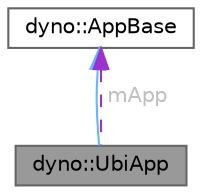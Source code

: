 digraph "dyno::UbiApp"
{
 // LATEX_PDF_SIZE
  bgcolor="transparent";
  edge [fontname=Helvetica,fontsize=10,labelfontname=Helvetica,labelfontsize=10];
  node [fontname=Helvetica,fontsize=10,shape=box,height=0.2,width=0.4];
  Node1 [id="Node000001",label="dyno::UbiApp",height=0.2,width=0.4,color="gray40", fillcolor="grey60", style="filled", fontcolor="black",tooltip="This class provides a unified representation for all three GUIs, including the GlfwGUI,..."];
  Node2 -> Node1 [id="edge1_Node000001_Node000002",dir="back",color="steelblue1",style="solid",tooltip=" "];
  Node2 [id="Node000002",label="dyno::AppBase",height=0.2,width=0.4,color="gray40", fillcolor="white", style="filled",URL="$classdyno_1_1_app_base.html",tooltip=" "];
  Node2 -> Node1 [id="edge2_Node000001_Node000002",dir="back",color="darkorchid3",style="dashed",tooltip=" ",label=" mApp",fontcolor="grey" ];
}
